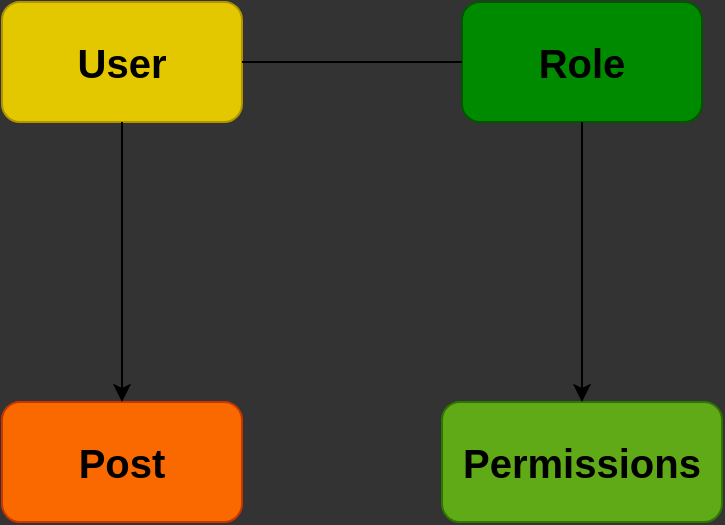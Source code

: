 <mxfile scale="1" border="5">
    <diagram id="iCfmhmGlP_jchCEXm6HB" name="Page-1">
        <mxGraphModel dx="934" dy="1139" grid="0" gridSize="10" guides="1" tooltips="1" connect="1" arrows="1" fold="1" page="0" pageScale="1" pageWidth="1654" pageHeight="1169" background="#333333" math="0" shadow="0">
            <root>
                <mxCell id="0"/>
                <mxCell id="1" parent="0"/>
                <mxCell id="2" value="&lt;font style=&quot;font-size: 20px;&quot;&gt;&lt;b&gt;User&lt;/b&gt;&lt;/font&gt;" style="rounded=1;whiteSpace=wrap;html=1;fillColor=#e3c800;fontColor=#000000;strokeColor=#B09500;" vertex="1" parent="1">
                    <mxGeometry x="400" y="260" width="120" height="60" as="geometry"/>
                </mxCell>
                <mxCell id="3" value="&lt;font color=&quot;#000000&quot;&gt;&lt;b&gt;Role&lt;/b&gt;&lt;/font&gt;" style="rounded=1;whiteSpace=wrap;html=1;fontSize=20;fillColor=#008a00;fontColor=#ffffff;strokeColor=#005700;" vertex="1" parent="1">
                    <mxGeometry x="630" y="260" width="120" height="60" as="geometry"/>
                </mxCell>
                <mxCell id="4" value="&lt;font color=&quot;#000000&quot;&gt;&lt;b&gt;Permissions&lt;/b&gt;&lt;/font&gt;" style="rounded=1;whiteSpace=wrap;html=1;fontSize=20;fontColor=#ffffff;fillColor=#60a917;strokeColor=#2D7600;" vertex="1" parent="1">
                    <mxGeometry x="620" y="460" width="140" height="60" as="geometry"/>
                </mxCell>
                <mxCell id="5" value="&lt;b&gt;Post&lt;/b&gt;" style="rounded=1;whiteSpace=wrap;html=1;fontSize=20;fontColor=#000000;fillColor=#fa6800;strokeColor=#C73500;" vertex="1" parent="1">
                    <mxGeometry x="400" y="460" width="120" height="60" as="geometry"/>
                </mxCell>
                <mxCell id="11" value="" style="endArrow=none;html=1;fontSize=20;fontColor=#000000;exitX=1;exitY=0.5;exitDx=0;exitDy=0;entryX=0;entryY=0.5;entryDx=0;entryDy=0;rounded=1;" edge="1" parent="1" source="2" target="3">
                    <mxGeometry width="50" height="50" relative="1" as="geometry">
                        <mxPoint x="790" y="600" as="sourcePoint"/>
                        <mxPoint x="840" y="550" as="targetPoint"/>
                    </mxGeometry>
                </mxCell>
                <mxCell id="13" value="" style="endArrow=classic;html=1;fontSize=20;fontColor=#000000;exitX=0.5;exitY=1;exitDx=0;exitDy=0;rounded=1;" edge="1" parent="1" source="3" target="4">
                    <mxGeometry width="50" height="50" relative="1" as="geometry">
                        <mxPoint x="790" y="600" as="sourcePoint"/>
                        <mxPoint x="840" y="550" as="targetPoint"/>
                    </mxGeometry>
                </mxCell>
                <mxCell id="14" value="" style="endArrow=classic;html=1;fontSize=20;fontColor=#000000;exitX=0.5;exitY=1;exitDx=0;exitDy=0;entryX=0.5;entryY=0;entryDx=0;entryDy=0;rounded=1;" edge="1" parent="1" source="2" target="5">
                    <mxGeometry width="50" height="50" relative="1" as="geometry">
                        <mxPoint x="790" y="600" as="sourcePoint"/>
                        <mxPoint x="840" y="550" as="targetPoint"/>
                    </mxGeometry>
                </mxCell>
            </root>
        </mxGraphModel>
    </diagram>
</mxfile>